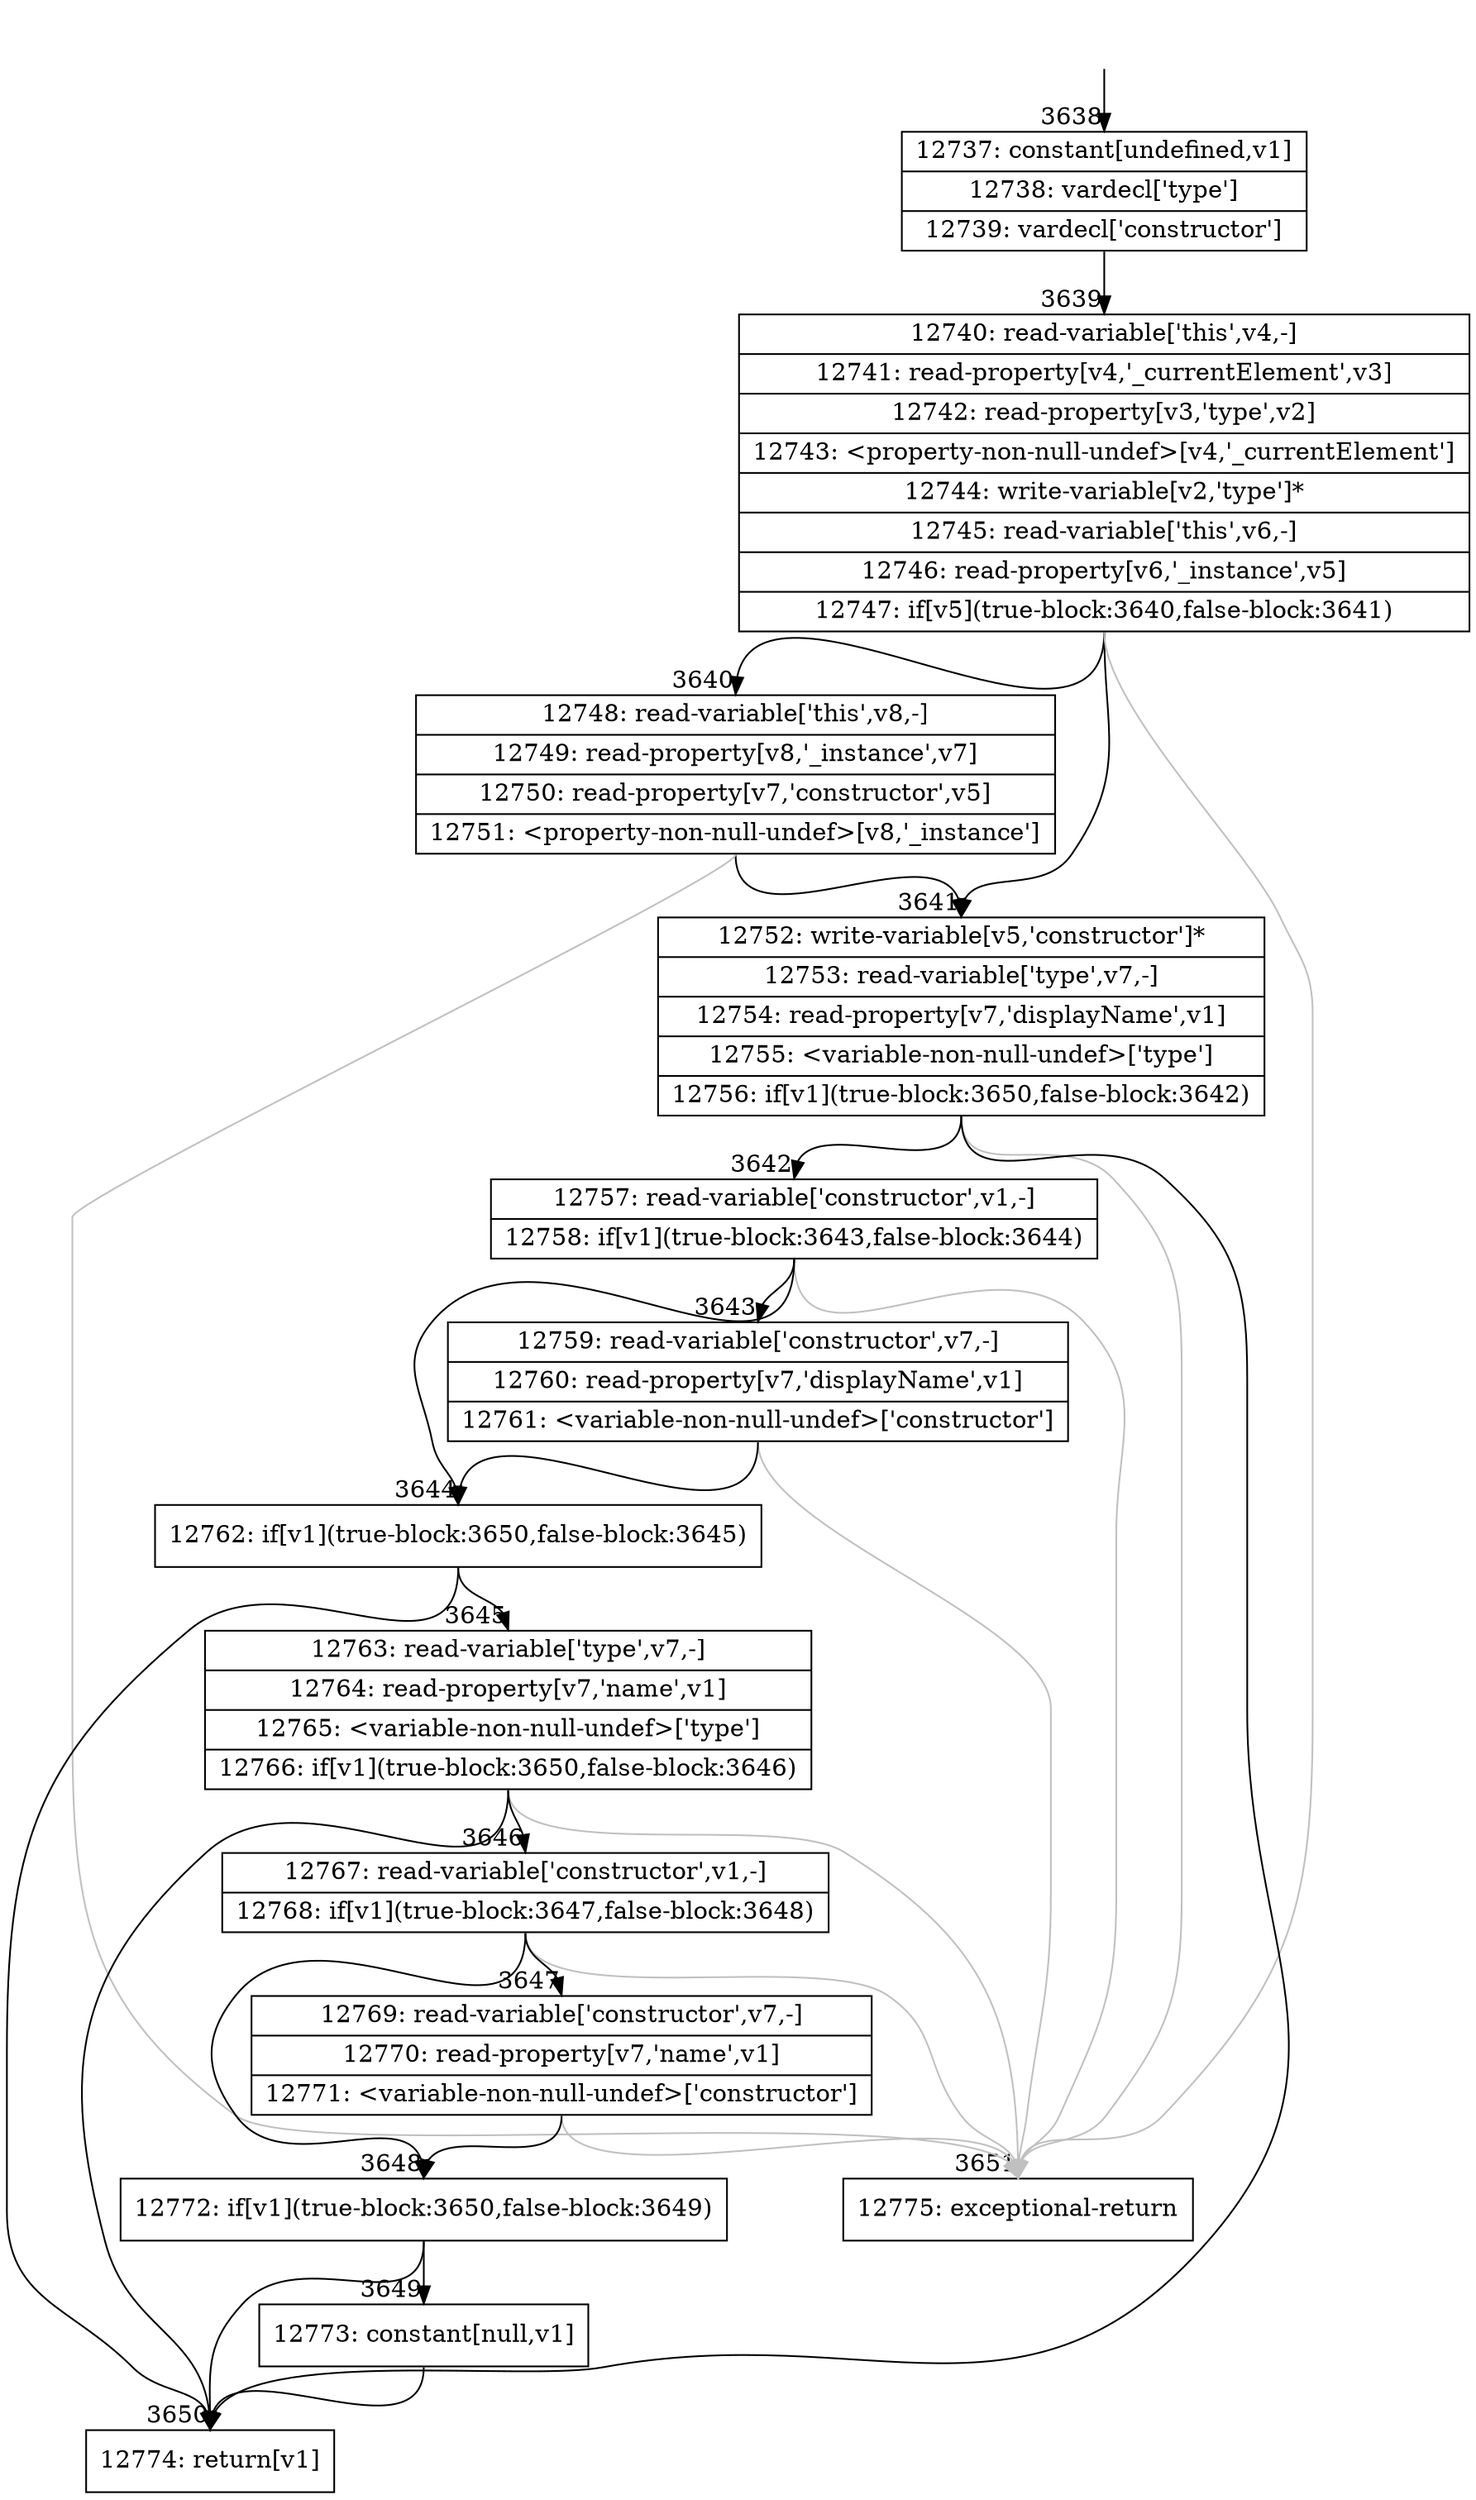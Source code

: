 digraph {
rankdir="TD"
BB_entry254[shape=none,label=""];
BB_entry254 -> BB3638 [tailport=s, headport=n, headlabel="    3638"]
BB3638 [shape=record label="{12737: constant[undefined,v1]|12738: vardecl['type']|12739: vardecl['constructor']}" ] 
BB3638 -> BB3639 [tailport=s, headport=n, headlabel="      3639"]
BB3639 [shape=record label="{12740: read-variable['this',v4,-]|12741: read-property[v4,'_currentElement',v3]|12742: read-property[v3,'type',v2]|12743: \<property-non-null-undef\>[v4,'_currentElement']|12744: write-variable[v2,'type']*|12745: read-variable['this',v6,-]|12746: read-property[v6,'_instance',v5]|12747: if[v5](true-block:3640,false-block:3641)}" ] 
BB3639 -> BB3641 [tailport=s, headport=n, headlabel="      3641"]
BB3639 -> BB3640 [tailport=s, headport=n, headlabel="      3640"]
BB3639 -> BB3651 [tailport=s, headport=n, color=gray, headlabel="      3651"]
BB3640 [shape=record label="{12748: read-variable['this',v8,-]|12749: read-property[v8,'_instance',v7]|12750: read-property[v7,'constructor',v5]|12751: \<property-non-null-undef\>[v8,'_instance']}" ] 
BB3640 -> BB3641 [tailport=s, headport=n]
BB3640 -> BB3651 [tailport=s, headport=n, color=gray]
BB3641 [shape=record label="{12752: write-variable[v5,'constructor']*|12753: read-variable['type',v7,-]|12754: read-property[v7,'displayName',v1]|12755: \<variable-non-null-undef\>['type']|12756: if[v1](true-block:3650,false-block:3642)}" ] 
BB3641 -> BB3650 [tailport=s, headport=n, headlabel="      3650"]
BB3641 -> BB3642 [tailport=s, headport=n, headlabel="      3642"]
BB3641 -> BB3651 [tailport=s, headport=n, color=gray]
BB3642 [shape=record label="{12757: read-variable['constructor',v1,-]|12758: if[v1](true-block:3643,false-block:3644)}" ] 
BB3642 -> BB3644 [tailport=s, headport=n, headlabel="      3644"]
BB3642 -> BB3643 [tailport=s, headport=n, headlabel="      3643"]
BB3642 -> BB3651 [tailport=s, headport=n, color=gray]
BB3643 [shape=record label="{12759: read-variable['constructor',v7,-]|12760: read-property[v7,'displayName',v1]|12761: \<variable-non-null-undef\>['constructor']}" ] 
BB3643 -> BB3644 [tailport=s, headport=n]
BB3643 -> BB3651 [tailport=s, headport=n, color=gray]
BB3644 [shape=record label="{12762: if[v1](true-block:3650,false-block:3645)}" ] 
BB3644 -> BB3650 [tailport=s, headport=n]
BB3644 -> BB3645 [tailport=s, headport=n, headlabel="      3645"]
BB3645 [shape=record label="{12763: read-variable['type',v7,-]|12764: read-property[v7,'name',v1]|12765: \<variable-non-null-undef\>['type']|12766: if[v1](true-block:3650,false-block:3646)}" ] 
BB3645 -> BB3650 [tailport=s, headport=n]
BB3645 -> BB3646 [tailport=s, headport=n, headlabel="      3646"]
BB3645 -> BB3651 [tailport=s, headport=n, color=gray]
BB3646 [shape=record label="{12767: read-variable['constructor',v1,-]|12768: if[v1](true-block:3647,false-block:3648)}" ] 
BB3646 -> BB3648 [tailport=s, headport=n, headlabel="      3648"]
BB3646 -> BB3647 [tailport=s, headport=n, headlabel="      3647"]
BB3646 -> BB3651 [tailport=s, headport=n, color=gray]
BB3647 [shape=record label="{12769: read-variable['constructor',v7,-]|12770: read-property[v7,'name',v1]|12771: \<variable-non-null-undef\>['constructor']}" ] 
BB3647 -> BB3648 [tailport=s, headport=n]
BB3647 -> BB3651 [tailport=s, headport=n, color=gray]
BB3648 [shape=record label="{12772: if[v1](true-block:3650,false-block:3649)}" ] 
BB3648 -> BB3650 [tailport=s, headport=n]
BB3648 -> BB3649 [tailport=s, headport=n, headlabel="      3649"]
BB3649 [shape=record label="{12773: constant[null,v1]}" ] 
BB3649 -> BB3650 [tailport=s, headport=n]
BB3650 [shape=record label="{12774: return[v1]}" ] 
BB3651 [shape=record label="{12775: exceptional-return}" ] 
//#$~ 7025
}
